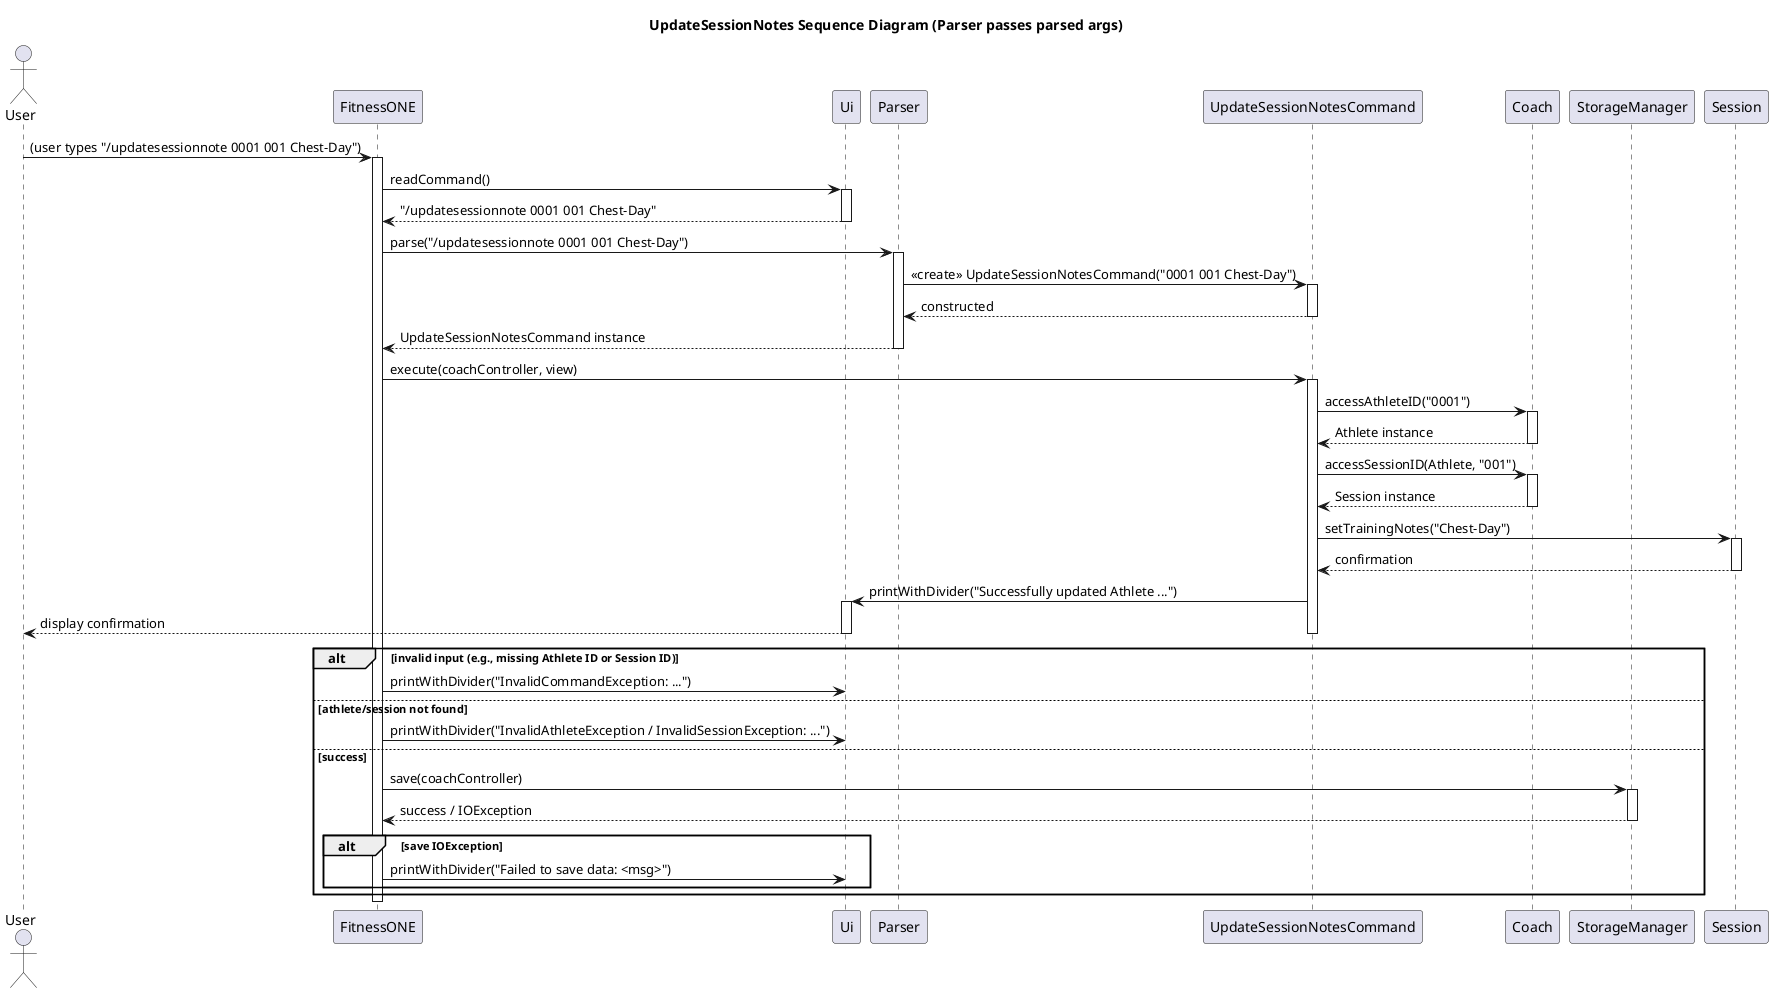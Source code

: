 @startuml
title UpdateSessionNotes Sequence Diagram (Parser passes parsed args)

actor User
participant FitnessONE
participant Ui
participant Parser
participant UpdateSessionNotesCommand
participant Coach
participant StorageManager

User -> FitnessONE: (user types "/updatesessionnote 0001 001 Chest-Day")
activate FitnessONE

FitnessONE -> Ui: readCommand()
activate Ui
Ui --> FitnessONE: "/updatesessionnote 0001 001 Chest-Day"
deactivate Ui

FitnessONE -> Parser: parse("/updatesessionnote 0001 001 Chest-Day")
activate Parser
' Parser parses arguments first, then constructs command with parsed params
Parser -> UpdateSessionNotesCommand: <<create>> UpdateSessionNotesCommand("0001 001 Chest-Day")
activate UpdateSessionNotesCommand
UpdateSessionNotesCommand --> Parser: constructed
deactivate UpdateSessionNotesCommand
Parser --> FitnessONE: UpdateSessionNotesCommand instance
deactivate Parser

FitnessONE -> UpdateSessionNotesCommand: execute(coachController, view)
activate UpdateSessionNotesCommand
UpdateSessionNotesCommand -> Coach: accessAthleteID("0001")
activate Coach
Coach --> UpdateSessionNotesCommand: Athlete instance
deactivate Coach

UpdateSessionNotesCommand -> Coach: accessSessionID(Athlete, "001")
activate Coach
Coach --> UpdateSessionNotesCommand: Session instance
deactivate Coach

UpdateSessionNotesCommand -> Session: setTrainingNotes("Chest-Day")
activate Session
Session --> UpdateSessionNotesCommand: confirmation
deactivate Session

UpdateSessionNotesCommand -> Ui: printWithDivider("Successfully updated Athlete ...")
activate Ui
Ui --> User: display confirmation
deactivate Ui
deactivate UpdateSessionNotesCommand

alt invalid input (e.g., missing Athlete ID or Session ID)
    FitnessONE -> Ui: printWithDivider("InvalidCommandException: ...")
else athlete/session not found
    FitnessONE -> Ui: printWithDivider("InvalidAthleteException / InvalidSessionException: ...")
else success
    FitnessONE -> StorageManager: save(coachController)
    activate StorageManager
    StorageManager --> FitnessONE: success / IOException
    deactivate StorageManager

    alt save IOException
        FitnessONE -> Ui: printWithDivider("Failed to save data: <msg>")
    end
end

deactivate FitnessONE
@enduml

